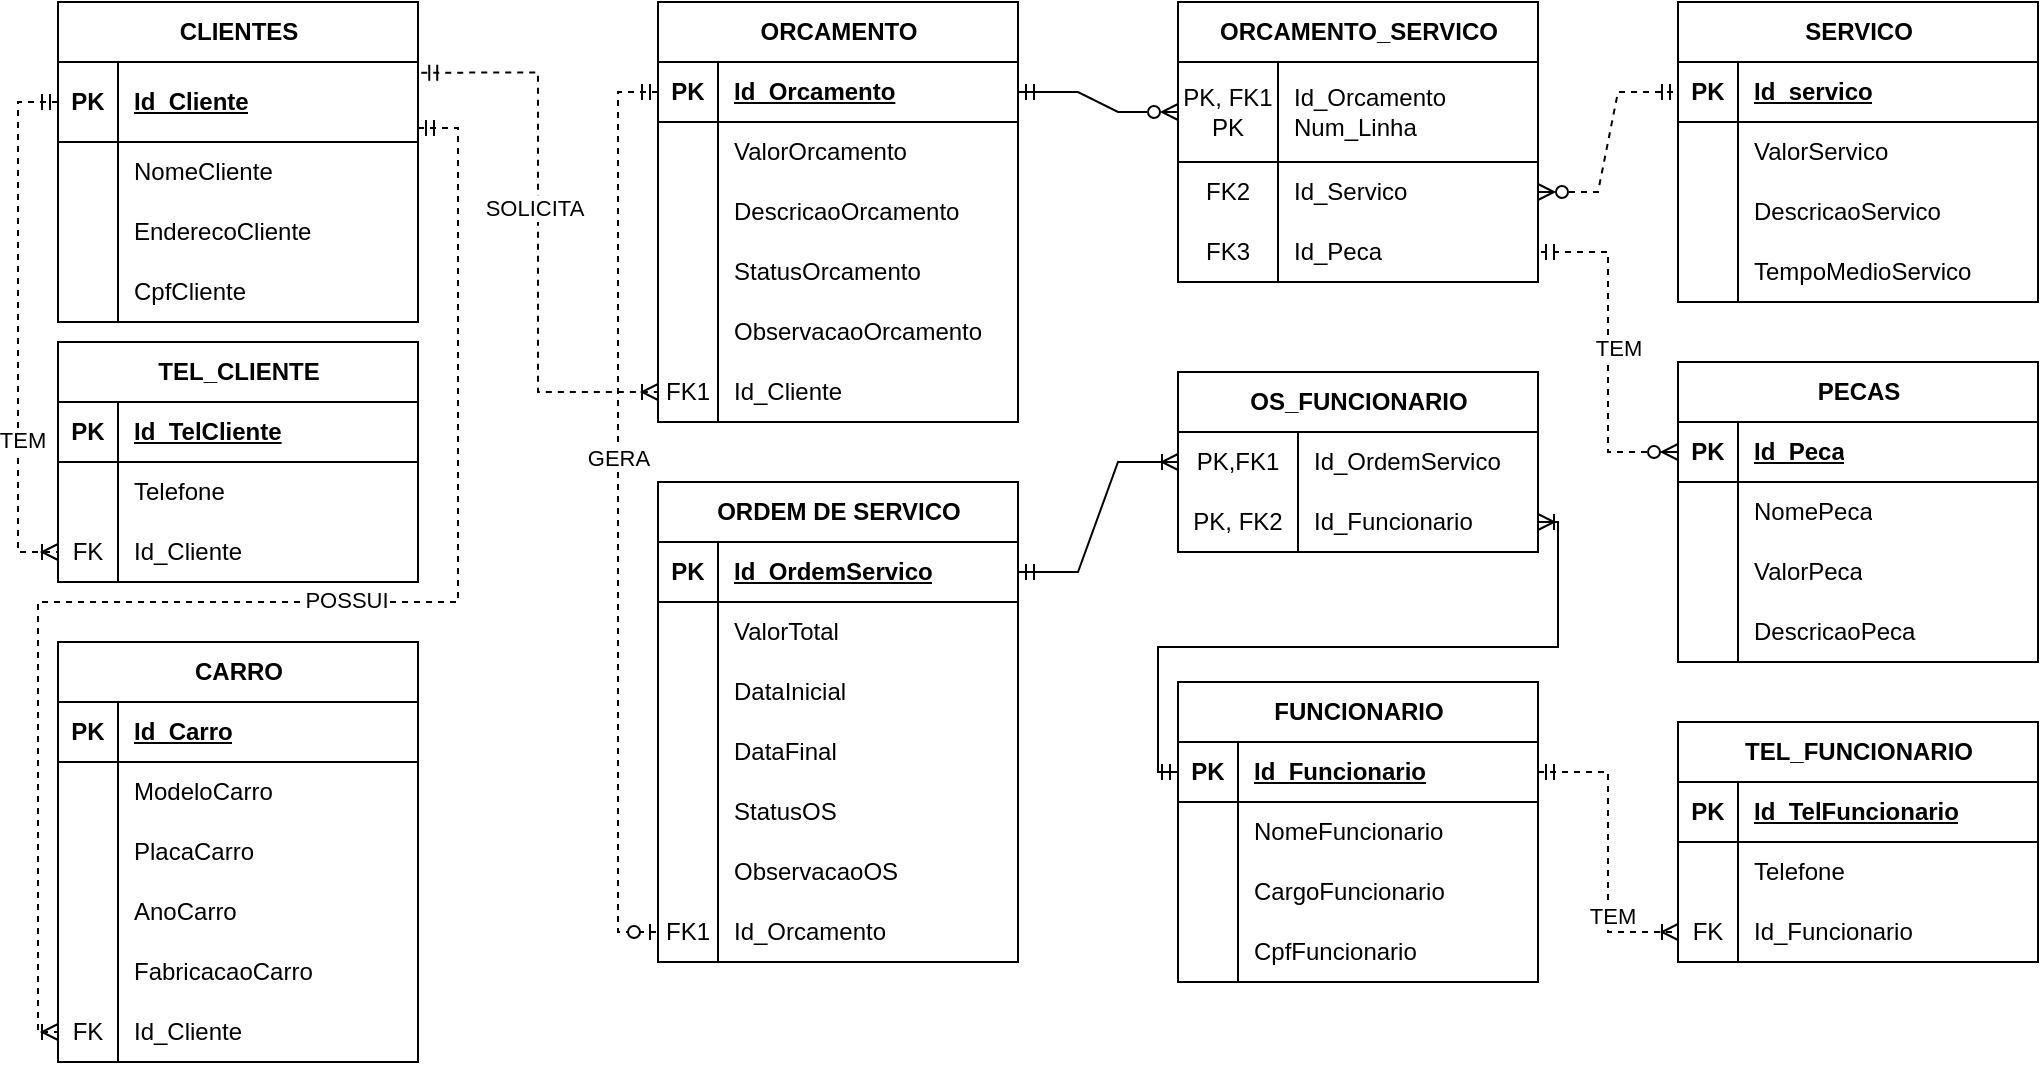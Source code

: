 <mxfile version="24.4.0" type="github">
  <diagram name="Página-1" id="G4NF2rad-xZ5eNMA0wnU">
    <mxGraphModel dx="1050" dy="603" grid="0" gridSize="10" guides="1" tooltips="1" connect="1" arrows="1" fold="1" page="1" pageScale="1" pageWidth="827" pageHeight="1169" math="0" shadow="0">
      <root>
        <mxCell id="0" />
        <mxCell id="1" parent="0" />
        <mxCell id="6_L3JNYKOzeJknYnKN-9-1" value="CLIENTES" style="shape=table;startSize=30;container=1;collapsible=1;childLayout=tableLayout;fixedRows=1;rowLines=0;fontStyle=1;align=center;resizeLast=1;html=1;" parent="1" vertex="1">
          <mxGeometry x="30" y="40" width="180" height="160" as="geometry" />
        </mxCell>
        <mxCell id="6_L3JNYKOzeJknYnKN-9-2" value="" style="shape=tableRow;horizontal=0;startSize=0;swimlaneHead=0;swimlaneBody=0;fillColor=none;collapsible=0;dropTarget=0;points=[[0,0.5],[1,0.5]];portConstraint=eastwest;top=0;left=0;right=0;bottom=1;" parent="6_L3JNYKOzeJknYnKN-9-1" vertex="1">
          <mxGeometry y="30" width="180" height="40" as="geometry" />
        </mxCell>
        <mxCell id="6_L3JNYKOzeJknYnKN-9-3" value="PK" style="shape=partialRectangle;connectable=0;fillColor=none;top=0;left=0;bottom=0;right=0;fontStyle=1;overflow=hidden;whiteSpace=wrap;html=1;" parent="6_L3JNYKOzeJknYnKN-9-2" vertex="1">
          <mxGeometry width="30" height="40" as="geometry">
            <mxRectangle width="30" height="40" as="alternateBounds" />
          </mxGeometry>
        </mxCell>
        <mxCell id="6_L3JNYKOzeJknYnKN-9-4" value="Id_Cliente" style="shape=partialRectangle;connectable=0;fillColor=none;top=0;left=0;bottom=0;right=0;align=left;spacingLeft=6;fontStyle=5;overflow=hidden;whiteSpace=wrap;html=1;" parent="6_L3JNYKOzeJknYnKN-9-2" vertex="1">
          <mxGeometry x="30" width="150" height="40" as="geometry">
            <mxRectangle width="150" height="40" as="alternateBounds" />
          </mxGeometry>
        </mxCell>
        <mxCell id="6_L3JNYKOzeJknYnKN-9-5" value="" style="shape=tableRow;horizontal=0;startSize=0;swimlaneHead=0;swimlaneBody=0;fillColor=none;collapsible=0;dropTarget=0;points=[[0,0.5],[1,0.5]];portConstraint=eastwest;top=0;left=0;right=0;bottom=0;" parent="6_L3JNYKOzeJknYnKN-9-1" vertex="1">
          <mxGeometry y="70" width="180" height="30" as="geometry" />
        </mxCell>
        <mxCell id="6_L3JNYKOzeJknYnKN-9-6" value="" style="shape=partialRectangle;connectable=0;fillColor=none;top=0;left=0;bottom=0;right=0;editable=1;overflow=hidden;whiteSpace=wrap;html=1;" parent="6_L3JNYKOzeJknYnKN-9-5" vertex="1">
          <mxGeometry width="30" height="30" as="geometry">
            <mxRectangle width="30" height="30" as="alternateBounds" />
          </mxGeometry>
        </mxCell>
        <mxCell id="6_L3JNYKOzeJknYnKN-9-7" value="NomeCliente" style="shape=partialRectangle;connectable=0;fillColor=none;top=0;left=0;bottom=0;right=0;align=left;spacingLeft=6;overflow=hidden;whiteSpace=wrap;html=1;" parent="6_L3JNYKOzeJknYnKN-9-5" vertex="1">
          <mxGeometry x="30" width="150" height="30" as="geometry">
            <mxRectangle width="150" height="30" as="alternateBounds" />
          </mxGeometry>
        </mxCell>
        <mxCell id="6_L3JNYKOzeJknYnKN-9-11" value="" style="shape=tableRow;horizontal=0;startSize=0;swimlaneHead=0;swimlaneBody=0;fillColor=none;collapsible=0;dropTarget=0;points=[[0,0.5],[1,0.5]];portConstraint=eastwest;top=0;left=0;right=0;bottom=0;" parent="6_L3JNYKOzeJknYnKN-9-1" vertex="1">
          <mxGeometry y="100" width="180" height="30" as="geometry" />
        </mxCell>
        <mxCell id="6_L3JNYKOzeJknYnKN-9-12" value="" style="shape=partialRectangle;connectable=0;fillColor=none;top=0;left=0;bottom=0;right=0;editable=1;overflow=hidden;whiteSpace=wrap;html=1;" parent="6_L3JNYKOzeJknYnKN-9-11" vertex="1">
          <mxGeometry width="30" height="30" as="geometry">
            <mxRectangle width="30" height="30" as="alternateBounds" />
          </mxGeometry>
        </mxCell>
        <mxCell id="6_L3JNYKOzeJknYnKN-9-13" value="EnderecoCliente" style="shape=partialRectangle;connectable=0;fillColor=none;top=0;left=0;bottom=0;right=0;align=left;spacingLeft=6;overflow=hidden;whiteSpace=wrap;html=1;" parent="6_L3JNYKOzeJknYnKN-9-11" vertex="1">
          <mxGeometry x="30" width="150" height="30" as="geometry">
            <mxRectangle width="150" height="30" as="alternateBounds" />
          </mxGeometry>
        </mxCell>
        <mxCell id="6_L3JNYKOzeJknYnKN-9-29" value="" style="shape=tableRow;horizontal=0;startSize=0;swimlaneHead=0;swimlaneBody=0;fillColor=none;collapsible=0;dropTarget=0;points=[[0,0.5],[1,0.5]];portConstraint=eastwest;top=0;left=0;right=0;bottom=0;" parent="6_L3JNYKOzeJknYnKN-9-1" vertex="1">
          <mxGeometry y="130" width="180" height="30" as="geometry" />
        </mxCell>
        <mxCell id="6_L3JNYKOzeJknYnKN-9-30" value="" style="shape=partialRectangle;connectable=0;fillColor=none;top=0;left=0;bottom=0;right=0;editable=1;overflow=hidden;whiteSpace=wrap;html=1;" parent="6_L3JNYKOzeJknYnKN-9-29" vertex="1">
          <mxGeometry width="30" height="30" as="geometry">
            <mxRectangle width="30" height="30" as="alternateBounds" />
          </mxGeometry>
        </mxCell>
        <mxCell id="6_L3JNYKOzeJknYnKN-9-31" value="CpfCliente" style="shape=partialRectangle;connectable=0;fillColor=none;top=0;left=0;bottom=0;right=0;align=left;spacingLeft=6;overflow=hidden;whiteSpace=wrap;html=1;" parent="6_L3JNYKOzeJknYnKN-9-29" vertex="1">
          <mxGeometry x="30" width="150" height="30" as="geometry">
            <mxRectangle width="150" height="30" as="alternateBounds" />
          </mxGeometry>
        </mxCell>
        <mxCell id="6_L3JNYKOzeJknYnKN-9-32" value="CARRO" style="shape=table;startSize=30;container=1;collapsible=1;childLayout=tableLayout;fixedRows=1;rowLines=0;fontStyle=1;align=center;resizeLast=1;html=1;" parent="1" vertex="1">
          <mxGeometry x="30" y="360" width="180" height="210" as="geometry" />
        </mxCell>
        <mxCell id="6_L3JNYKOzeJknYnKN-9-33" value="" style="shape=tableRow;horizontal=0;startSize=0;swimlaneHead=0;swimlaneBody=0;fillColor=none;collapsible=0;dropTarget=0;points=[[0,0.5],[1,0.5]];portConstraint=eastwest;top=0;left=0;right=0;bottom=1;" parent="6_L3JNYKOzeJknYnKN-9-32" vertex="1">
          <mxGeometry y="30" width="180" height="30" as="geometry" />
        </mxCell>
        <mxCell id="6_L3JNYKOzeJknYnKN-9-34" value="PK" style="shape=partialRectangle;connectable=0;fillColor=none;top=0;left=0;bottom=0;right=0;fontStyle=1;overflow=hidden;whiteSpace=wrap;html=1;" parent="6_L3JNYKOzeJknYnKN-9-33" vertex="1">
          <mxGeometry width="30" height="30" as="geometry">
            <mxRectangle width="30" height="30" as="alternateBounds" />
          </mxGeometry>
        </mxCell>
        <mxCell id="6_L3JNYKOzeJknYnKN-9-35" value="Id_Carro" style="shape=partialRectangle;connectable=0;fillColor=none;top=0;left=0;bottom=0;right=0;align=left;spacingLeft=6;fontStyle=5;overflow=hidden;whiteSpace=wrap;html=1;" parent="6_L3JNYKOzeJknYnKN-9-33" vertex="1">
          <mxGeometry x="30" width="150" height="30" as="geometry">
            <mxRectangle width="150" height="30" as="alternateBounds" />
          </mxGeometry>
        </mxCell>
        <mxCell id="6_L3JNYKOzeJknYnKN-9-39" value="" style="shape=tableRow;horizontal=0;startSize=0;swimlaneHead=0;swimlaneBody=0;fillColor=none;collapsible=0;dropTarget=0;points=[[0,0.5],[1,0.5]];portConstraint=eastwest;top=0;left=0;right=0;bottom=0;" parent="6_L3JNYKOzeJknYnKN-9-32" vertex="1">
          <mxGeometry y="60" width="180" height="30" as="geometry" />
        </mxCell>
        <mxCell id="6_L3JNYKOzeJknYnKN-9-40" value="" style="shape=partialRectangle;connectable=0;fillColor=none;top=0;left=0;bottom=0;right=0;editable=1;overflow=hidden;whiteSpace=wrap;html=1;" parent="6_L3JNYKOzeJknYnKN-9-39" vertex="1">
          <mxGeometry width="30" height="30" as="geometry">
            <mxRectangle width="30" height="30" as="alternateBounds" />
          </mxGeometry>
        </mxCell>
        <mxCell id="6_L3JNYKOzeJknYnKN-9-41" value="ModeloCarro" style="shape=partialRectangle;connectable=0;fillColor=none;top=0;left=0;bottom=0;right=0;align=left;spacingLeft=6;overflow=hidden;whiteSpace=wrap;html=1;" parent="6_L3JNYKOzeJknYnKN-9-39" vertex="1">
          <mxGeometry x="30" width="150" height="30" as="geometry">
            <mxRectangle width="150" height="30" as="alternateBounds" />
          </mxGeometry>
        </mxCell>
        <mxCell id="6_L3JNYKOzeJknYnKN-9-42" value="" style="shape=tableRow;horizontal=0;startSize=0;swimlaneHead=0;swimlaneBody=0;fillColor=none;collapsible=0;dropTarget=0;points=[[0,0.5],[1,0.5]];portConstraint=eastwest;top=0;left=0;right=0;bottom=0;" parent="6_L3JNYKOzeJknYnKN-9-32" vertex="1">
          <mxGeometry y="90" width="180" height="30" as="geometry" />
        </mxCell>
        <mxCell id="6_L3JNYKOzeJknYnKN-9-43" value="" style="shape=partialRectangle;connectable=0;fillColor=none;top=0;left=0;bottom=0;right=0;editable=1;overflow=hidden;whiteSpace=wrap;html=1;" parent="6_L3JNYKOzeJknYnKN-9-42" vertex="1">
          <mxGeometry width="30" height="30" as="geometry">
            <mxRectangle width="30" height="30" as="alternateBounds" />
          </mxGeometry>
        </mxCell>
        <mxCell id="6_L3JNYKOzeJknYnKN-9-44" value="PlacaCarro" style="shape=partialRectangle;connectable=0;fillColor=none;top=0;left=0;bottom=0;right=0;align=left;spacingLeft=6;overflow=hidden;whiteSpace=wrap;html=1;" parent="6_L3JNYKOzeJknYnKN-9-42" vertex="1">
          <mxGeometry x="30" width="150" height="30" as="geometry">
            <mxRectangle width="150" height="30" as="alternateBounds" />
          </mxGeometry>
        </mxCell>
        <mxCell id="6_L3JNYKOzeJknYnKN-9-45" value="" style="shape=tableRow;horizontal=0;startSize=0;swimlaneHead=0;swimlaneBody=0;fillColor=none;collapsible=0;dropTarget=0;points=[[0,0.5],[1,0.5]];portConstraint=eastwest;top=0;left=0;right=0;bottom=0;" parent="6_L3JNYKOzeJknYnKN-9-32" vertex="1">
          <mxGeometry y="120" width="180" height="30" as="geometry" />
        </mxCell>
        <mxCell id="6_L3JNYKOzeJknYnKN-9-46" value="" style="shape=partialRectangle;connectable=0;fillColor=none;top=0;left=0;bottom=0;right=0;editable=1;overflow=hidden;whiteSpace=wrap;html=1;" parent="6_L3JNYKOzeJknYnKN-9-45" vertex="1">
          <mxGeometry width="30" height="30" as="geometry">
            <mxRectangle width="30" height="30" as="alternateBounds" />
          </mxGeometry>
        </mxCell>
        <mxCell id="6_L3JNYKOzeJknYnKN-9-47" value="AnoCarro" style="shape=partialRectangle;connectable=0;fillColor=none;top=0;left=0;bottom=0;right=0;align=left;spacingLeft=6;overflow=hidden;whiteSpace=wrap;html=1;" parent="6_L3JNYKOzeJknYnKN-9-45" vertex="1">
          <mxGeometry x="30" width="150" height="30" as="geometry">
            <mxRectangle width="150" height="30" as="alternateBounds" />
          </mxGeometry>
        </mxCell>
        <mxCell id="6_L3JNYKOzeJknYnKN-9-48" value="" style="shape=tableRow;horizontal=0;startSize=0;swimlaneHead=0;swimlaneBody=0;fillColor=none;collapsible=0;dropTarget=0;points=[[0,0.5],[1,0.5]];portConstraint=eastwest;top=0;left=0;right=0;bottom=0;" parent="6_L3JNYKOzeJknYnKN-9-32" vertex="1">
          <mxGeometry y="150" width="180" height="30" as="geometry" />
        </mxCell>
        <mxCell id="6_L3JNYKOzeJknYnKN-9-49" value="" style="shape=partialRectangle;connectable=0;fillColor=none;top=0;left=0;bottom=0;right=0;editable=1;overflow=hidden;whiteSpace=wrap;html=1;" parent="6_L3JNYKOzeJknYnKN-9-48" vertex="1">
          <mxGeometry width="30" height="30" as="geometry">
            <mxRectangle width="30" height="30" as="alternateBounds" />
          </mxGeometry>
        </mxCell>
        <mxCell id="6_L3JNYKOzeJknYnKN-9-50" value="FabricacaoCarro" style="shape=partialRectangle;connectable=0;fillColor=none;top=0;left=0;bottom=0;right=0;align=left;spacingLeft=6;overflow=hidden;whiteSpace=wrap;html=1;" parent="6_L3JNYKOzeJknYnKN-9-48" vertex="1">
          <mxGeometry x="30" width="150" height="30" as="geometry">
            <mxRectangle width="150" height="30" as="alternateBounds" />
          </mxGeometry>
        </mxCell>
        <mxCell id="6_L3JNYKOzeJknYnKN-9-174" value="" style="shape=tableRow;horizontal=0;startSize=0;swimlaneHead=0;swimlaneBody=0;fillColor=none;collapsible=0;dropTarget=0;points=[[0,0.5],[1,0.5]];portConstraint=eastwest;top=0;left=0;right=0;bottom=0;" parent="6_L3JNYKOzeJknYnKN-9-32" vertex="1">
          <mxGeometry y="180" width="180" height="30" as="geometry" />
        </mxCell>
        <mxCell id="6_L3JNYKOzeJknYnKN-9-175" value="FK" style="shape=partialRectangle;connectable=0;fillColor=none;top=0;left=0;bottom=0;right=0;editable=1;overflow=hidden;whiteSpace=wrap;html=1;" parent="6_L3JNYKOzeJknYnKN-9-174" vertex="1">
          <mxGeometry width="30" height="30" as="geometry">
            <mxRectangle width="30" height="30" as="alternateBounds" />
          </mxGeometry>
        </mxCell>
        <mxCell id="6_L3JNYKOzeJknYnKN-9-176" value="Id_Cliente" style="shape=partialRectangle;connectable=0;fillColor=none;top=0;left=0;bottom=0;right=0;align=left;spacingLeft=6;overflow=hidden;whiteSpace=wrap;html=1;" parent="6_L3JNYKOzeJknYnKN-9-174" vertex="1">
          <mxGeometry x="30" width="150" height="30" as="geometry">
            <mxRectangle width="150" height="30" as="alternateBounds" />
          </mxGeometry>
        </mxCell>
        <mxCell id="6_L3JNYKOzeJknYnKN-9-51" value="ORCAMENTO" style="shape=table;startSize=30;container=1;collapsible=1;childLayout=tableLayout;fixedRows=1;rowLines=0;fontStyle=1;align=center;resizeLast=1;html=1;" parent="1" vertex="1">
          <mxGeometry x="330" y="40" width="180" height="210" as="geometry" />
        </mxCell>
        <mxCell id="6_L3JNYKOzeJknYnKN-9-52" value="" style="shape=tableRow;horizontal=0;startSize=0;swimlaneHead=0;swimlaneBody=0;fillColor=none;collapsible=0;dropTarget=0;points=[[0,0.5],[1,0.5]];portConstraint=eastwest;top=0;left=0;right=0;bottom=1;" parent="6_L3JNYKOzeJknYnKN-9-51" vertex="1">
          <mxGeometry y="30" width="180" height="30" as="geometry" />
        </mxCell>
        <mxCell id="6_L3JNYKOzeJknYnKN-9-53" value="PK" style="shape=partialRectangle;connectable=0;fillColor=none;top=0;left=0;bottom=0;right=0;fontStyle=1;overflow=hidden;whiteSpace=wrap;html=1;" parent="6_L3JNYKOzeJknYnKN-9-52" vertex="1">
          <mxGeometry width="30" height="30" as="geometry">
            <mxRectangle width="30" height="30" as="alternateBounds" />
          </mxGeometry>
        </mxCell>
        <mxCell id="6_L3JNYKOzeJknYnKN-9-54" value="Id_Orcamento" style="shape=partialRectangle;connectable=0;fillColor=none;top=0;left=0;bottom=0;right=0;align=left;spacingLeft=6;fontStyle=5;overflow=hidden;whiteSpace=wrap;html=1;" parent="6_L3JNYKOzeJknYnKN-9-52" vertex="1">
          <mxGeometry x="30" width="150" height="30" as="geometry">
            <mxRectangle width="150" height="30" as="alternateBounds" />
          </mxGeometry>
        </mxCell>
        <mxCell id="6_L3JNYKOzeJknYnKN-9-55" value="" style="shape=tableRow;horizontal=0;startSize=0;swimlaneHead=0;swimlaneBody=0;fillColor=none;collapsible=0;dropTarget=0;points=[[0,0.5],[1,0.5]];portConstraint=eastwest;top=0;left=0;right=0;bottom=0;" parent="6_L3JNYKOzeJknYnKN-9-51" vertex="1">
          <mxGeometry y="60" width="180" height="30" as="geometry" />
        </mxCell>
        <mxCell id="6_L3JNYKOzeJknYnKN-9-56" value="" style="shape=partialRectangle;connectable=0;fillColor=none;top=0;left=0;bottom=0;right=0;editable=1;overflow=hidden;whiteSpace=wrap;html=1;" parent="6_L3JNYKOzeJknYnKN-9-55" vertex="1">
          <mxGeometry width="30" height="30" as="geometry">
            <mxRectangle width="30" height="30" as="alternateBounds" />
          </mxGeometry>
        </mxCell>
        <mxCell id="6_L3JNYKOzeJknYnKN-9-57" value="ValorOrcamento" style="shape=partialRectangle;connectable=0;fillColor=none;top=0;left=0;bottom=0;right=0;align=left;spacingLeft=6;overflow=hidden;whiteSpace=wrap;html=1;" parent="6_L3JNYKOzeJknYnKN-9-55" vertex="1">
          <mxGeometry x="30" width="150" height="30" as="geometry">
            <mxRectangle width="150" height="30" as="alternateBounds" />
          </mxGeometry>
        </mxCell>
        <mxCell id="6_L3JNYKOzeJknYnKN-9-58" value="" style="shape=tableRow;horizontal=0;startSize=0;swimlaneHead=0;swimlaneBody=0;fillColor=none;collapsible=0;dropTarget=0;points=[[0,0.5],[1,0.5]];portConstraint=eastwest;top=0;left=0;right=0;bottom=0;" parent="6_L3JNYKOzeJknYnKN-9-51" vertex="1">
          <mxGeometry y="90" width="180" height="30" as="geometry" />
        </mxCell>
        <mxCell id="6_L3JNYKOzeJknYnKN-9-59" value="" style="shape=partialRectangle;connectable=0;fillColor=none;top=0;left=0;bottom=0;right=0;editable=1;overflow=hidden;whiteSpace=wrap;html=1;" parent="6_L3JNYKOzeJknYnKN-9-58" vertex="1">
          <mxGeometry width="30" height="30" as="geometry">
            <mxRectangle width="30" height="30" as="alternateBounds" />
          </mxGeometry>
        </mxCell>
        <mxCell id="6_L3JNYKOzeJknYnKN-9-60" value="DescricaoOrcamento" style="shape=partialRectangle;connectable=0;fillColor=none;top=0;left=0;bottom=0;right=0;align=left;spacingLeft=6;overflow=hidden;whiteSpace=wrap;html=1;" parent="6_L3JNYKOzeJknYnKN-9-58" vertex="1">
          <mxGeometry x="30" width="150" height="30" as="geometry">
            <mxRectangle width="150" height="30" as="alternateBounds" />
          </mxGeometry>
        </mxCell>
        <mxCell id="6_L3JNYKOzeJknYnKN-9-61" value="" style="shape=tableRow;horizontal=0;startSize=0;swimlaneHead=0;swimlaneBody=0;fillColor=none;collapsible=0;dropTarget=0;points=[[0,0.5],[1,0.5]];portConstraint=eastwest;top=0;left=0;right=0;bottom=0;" parent="6_L3JNYKOzeJknYnKN-9-51" vertex="1">
          <mxGeometry y="120" width="180" height="30" as="geometry" />
        </mxCell>
        <mxCell id="6_L3JNYKOzeJknYnKN-9-62" value="" style="shape=partialRectangle;connectable=0;fillColor=none;top=0;left=0;bottom=0;right=0;editable=1;overflow=hidden;whiteSpace=wrap;html=1;" parent="6_L3JNYKOzeJknYnKN-9-61" vertex="1">
          <mxGeometry width="30" height="30" as="geometry">
            <mxRectangle width="30" height="30" as="alternateBounds" />
          </mxGeometry>
        </mxCell>
        <mxCell id="6_L3JNYKOzeJknYnKN-9-63" value="StatusOrcamento" style="shape=partialRectangle;connectable=0;fillColor=none;top=0;left=0;bottom=0;right=0;align=left;spacingLeft=6;overflow=hidden;whiteSpace=wrap;html=1;" parent="6_L3JNYKOzeJknYnKN-9-61" vertex="1">
          <mxGeometry x="30" width="150" height="30" as="geometry">
            <mxRectangle width="150" height="30" as="alternateBounds" />
          </mxGeometry>
        </mxCell>
        <mxCell id="6_L3JNYKOzeJknYnKN-9-64" value="" style="shape=tableRow;horizontal=0;startSize=0;swimlaneHead=0;swimlaneBody=0;fillColor=none;collapsible=0;dropTarget=0;points=[[0,0.5],[1,0.5]];portConstraint=eastwest;top=0;left=0;right=0;bottom=0;" parent="6_L3JNYKOzeJknYnKN-9-51" vertex="1">
          <mxGeometry y="150" width="180" height="30" as="geometry" />
        </mxCell>
        <mxCell id="6_L3JNYKOzeJknYnKN-9-65" value="" style="shape=partialRectangle;connectable=0;fillColor=none;top=0;left=0;bottom=0;right=0;editable=1;overflow=hidden;whiteSpace=wrap;html=1;" parent="6_L3JNYKOzeJknYnKN-9-64" vertex="1">
          <mxGeometry width="30" height="30" as="geometry">
            <mxRectangle width="30" height="30" as="alternateBounds" />
          </mxGeometry>
        </mxCell>
        <mxCell id="6_L3JNYKOzeJknYnKN-9-66" value="ObservacaoOrcamento" style="shape=partialRectangle;connectable=0;fillColor=none;top=0;left=0;bottom=0;right=0;align=left;spacingLeft=6;overflow=hidden;whiteSpace=wrap;html=1;" parent="6_L3JNYKOzeJknYnKN-9-64" vertex="1">
          <mxGeometry x="30" width="150" height="30" as="geometry">
            <mxRectangle width="150" height="30" as="alternateBounds" />
          </mxGeometry>
        </mxCell>
        <mxCell id="DZ47bWQozZaLwPqzUdSh-18" value="" style="shape=tableRow;horizontal=0;startSize=0;swimlaneHead=0;swimlaneBody=0;fillColor=none;collapsible=0;dropTarget=0;points=[[0,0.5],[1,0.5]];portConstraint=eastwest;top=0;left=0;right=0;bottom=0;" parent="6_L3JNYKOzeJknYnKN-9-51" vertex="1">
          <mxGeometry y="180" width="180" height="30" as="geometry" />
        </mxCell>
        <mxCell id="DZ47bWQozZaLwPqzUdSh-19" value="FK1" style="shape=partialRectangle;connectable=0;fillColor=none;top=0;left=0;bottom=0;right=0;editable=1;overflow=hidden;whiteSpace=wrap;html=1;" parent="DZ47bWQozZaLwPqzUdSh-18" vertex="1">
          <mxGeometry width="30" height="30" as="geometry">
            <mxRectangle width="30" height="30" as="alternateBounds" />
          </mxGeometry>
        </mxCell>
        <mxCell id="DZ47bWQozZaLwPqzUdSh-20" value="Id_Cliente" style="shape=partialRectangle;connectable=0;fillColor=none;top=0;left=0;bottom=0;right=0;align=left;spacingLeft=6;overflow=hidden;whiteSpace=wrap;html=1;" parent="DZ47bWQozZaLwPqzUdSh-18" vertex="1">
          <mxGeometry x="30" width="150" height="30" as="geometry">
            <mxRectangle width="150" height="30" as="alternateBounds" />
          </mxGeometry>
        </mxCell>
        <mxCell id="6_L3JNYKOzeJknYnKN-9-70" value="SERVICO" style="shape=table;startSize=30;container=1;collapsible=1;childLayout=tableLayout;fixedRows=1;rowLines=0;fontStyle=1;align=center;resizeLast=1;html=1;" parent="1" vertex="1">
          <mxGeometry x="840" y="40" width="180" height="150" as="geometry" />
        </mxCell>
        <mxCell id="6_L3JNYKOzeJknYnKN-9-71" value="" style="shape=tableRow;horizontal=0;startSize=0;swimlaneHead=0;swimlaneBody=0;fillColor=none;collapsible=0;dropTarget=0;points=[[0,0.5],[1,0.5]];portConstraint=eastwest;top=0;left=0;right=0;bottom=1;" parent="6_L3JNYKOzeJknYnKN-9-70" vertex="1">
          <mxGeometry y="30" width="180" height="30" as="geometry" />
        </mxCell>
        <mxCell id="6_L3JNYKOzeJknYnKN-9-72" value="PK" style="shape=partialRectangle;connectable=0;fillColor=none;top=0;left=0;bottom=0;right=0;fontStyle=1;overflow=hidden;whiteSpace=wrap;html=1;" parent="6_L3JNYKOzeJknYnKN-9-71" vertex="1">
          <mxGeometry width="30" height="30" as="geometry">
            <mxRectangle width="30" height="30" as="alternateBounds" />
          </mxGeometry>
        </mxCell>
        <mxCell id="6_L3JNYKOzeJknYnKN-9-73" value="Id_servico" style="shape=partialRectangle;connectable=0;fillColor=none;top=0;left=0;bottom=0;right=0;align=left;spacingLeft=6;fontStyle=5;overflow=hidden;whiteSpace=wrap;html=1;" parent="6_L3JNYKOzeJknYnKN-9-71" vertex="1">
          <mxGeometry x="30" width="150" height="30" as="geometry">
            <mxRectangle width="150" height="30" as="alternateBounds" />
          </mxGeometry>
        </mxCell>
        <mxCell id="6_L3JNYKOzeJknYnKN-9-74" value="" style="shape=tableRow;horizontal=0;startSize=0;swimlaneHead=0;swimlaneBody=0;fillColor=none;collapsible=0;dropTarget=0;points=[[0,0.5],[1,0.5]];portConstraint=eastwest;top=0;left=0;right=0;bottom=0;" parent="6_L3JNYKOzeJknYnKN-9-70" vertex="1">
          <mxGeometry y="60" width="180" height="30" as="geometry" />
        </mxCell>
        <mxCell id="6_L3JNYKOzeJknYnKN-9-75" value="" style="shape=partialRectangle;connectable=0;fillColor=none;top=0;left=0;bottom=0;right=0;editable=1;overflow=hidden;whiteSpace=wrap;html=1;" parent="6_L3JNYKOzeJknYnKN-9-74" vertex="1">
          <mxGeometry width="30" height="30" as="geometry">
            <mxRectangle width="30" height="30" as="alternateBounds" />
          </mxGeometry>
        </mxCell>
        <mxCell id="6_L3JNYKOzeJknYnKN-9-76" value="ValorServico" style="shape=partialRectangle;connectable=0;fillColor=none;top=0;left=0;bottom=0;right=0;align=left;spacingLeft=6;overflow=hidden;whiteSpace=wrap;html=1;" parent="6_L3JNYKOzeJknYnKN-9-74" vertex="1">
          <mxGeometry x="30" width="150" height="30" as="geometry">
            <mxRectangle width="150" height="30" as="alternateBounds" />
          </mxGeometry>
        </mxCell>
        <mxCell id="6_L3JNYKOzeJknYnKN-9-77" value="" style="shape=tableRow;horizontal=0;startSize=0;swimlaneHead=0;swimlaneBody=0;fillColor=none;collapsible=0;dropTarget=0;points=[[0,0.5],[1,0.5]];portConstraint=eastwest;top=0;left=0;right=0;bottom=0;" parent="6_L3JNYKOzeJknYnKN-9-70" vertex="1">
          <mxGeometry y="90" width="180" height="30" as="geometry" />
        </mxCell>
        <mxCell id="6_L3JNYKOzeJknYnKN-9-78" value="" style="shape=partialRectangle;connectable=0;fillColor=none;top=0;left=0;bottom=0;right=0;editable=1;overflow=hidden;whiteSpace=wrap;html=1;" parent="6_L3JNYKOzeJknYnKN-9-77" vertex="1">
          <mxGeometry width="30" height="30" as="geometry">
            <mxRectangle width="30" height="30" as="alternateBounds" />
          </mxGeometry>
        </mxCell>
        <mxCell id="6_L3JNYKOzeJknYnKN-9-79" value="DescricaoServico" style="shape=partialRectangle;connectable=0;fillColor=none;top=0;left=0;bottom=0;right=0;align=left;spacingLeft=6;overflow=hidden;whiteSpace=wrap;html=1;" parent="6_L3JNYKOzeJknYnKN-9-77" vertex="1">
          <mxGeometry x="30" width="150" height="30" as="geometry">
            <mxRectangle width="150" height="30" as="alternateBounds" />
          </mxGeometry>
        </mxCell>
        <mxCell id="6_L3JNYKOzeJknYnKN-9-80" value="" style="shape=tableRow;horizontal=0;startSize=0;swimlaneHead=0;swimlaneBody=0;fillColor=none;collapsible=0;dropTarget=0;points=[[0,0.5],[1,0.5]];portConstraint=eastwest;top=0;left=0;right=0;bottom=0;" parent="6_L3JNYKOzeJknYnKN-9-70" vertex="1">
          <mxGeometry y="120" width="180" height="30" as="geometry" />
        </mxCell>
        <mxCell id="6_L3JNYKOzeJknYnKN-9-81" value="" style="shape=partialRectangle;connectable=0;fillColor=none;top=0;left=0;bottom=0;right=0;editable=1;overflow=hidden;whiteSpace=wrap;html=1;" parent="6_L3JNYKOzeJknYnKN-9-80" vertex="1">
          <mxGeometry width="30" height="30" as="geometry">
            <mxRectangle width="30" height="30" as="alternateBounds" />
          </mxGeometry>
        </mxCell>
        <mxCell id="6_L3JNYKOzeJknYnKN-9-82" value="TempoMedioServico" style="shape=partialRectangle;connectable=0;fillColor=none;top=0;left=0;bottom=0;right=0;align=left;spacingLeft=6;overflow=hidden;whiteSpace=wrap;html=1;" parent="6_L3JNYKOzeJknYnKN-9-80" vertex="1">
          <mxGeometry x="30" width="150" height="30" as="geometry">
            <mxRectangle width="150" height="30" as="alternateBounds" />
          </mxGeometry>
        </mxCell>
        <mxCell id="6_L3JNYKOzeJknYnKN-9-83" value="ORDEM DE SERVICO" style="shape=table;startSize=30;container=1;collapsible=1;childLayout=tableLayout;fixedRows=1;rowLines=0;fontStyle=1;align=center;resizeLast=1;html=1;" parent="1" vertex="1">
          <mxGeometry x="330" y="280" width="180" height="240" as="geometry" />
        </mxCell>
        <mxCell id="6_L3JNYKOzeJknYnKN-9-84" value="" style="shape=tableRow;horizontal=0;startSize=0;swimlaneHead=0;swimlaneBody=0;fillColor=none;collapsible=0;dropTarget=0;points=[[0,0.5],[1,0.5]];portConstraint=eastwest;top=0;left=0;right=0;bottom=1;" parent="6_L3JNYKOzeJknYnKN-9-83" vertex="1">
          <mxGeometry y="30" width="180" height="30" as="geometry" />
        </mxCell>
        <mxCell id="6_L3JNYKOzeJknYnKN-9-85" value="PK" style="shape=partialRectangle;connectable=0;fillColor=none;top=0;left=0;bottom=0;right=0;fontStyle=1;overflow=hidden;whiteSpace=wrap;html=1;" parent="6_L3JNYKOzeJknYnKN-9-84" vertex="1">
          <mxGeometry width="30" height="30" as="geometry">
            <mxRectangle width="30" height="30" as="alternateBounds" />
          </mxGeometry>
        </mxCell>
        <mxCell id="6_L3JNYKOzeJknYnKN-9-86" value="Id_OrdemServico" style="shape=partialRectangle;connectable=0;fillColor=none;top=0;left=0;bottom=0;right=0;align=left;spacingLeft=6;fontStyle=5;overflow=hidden;whiteSpace=wrap;html=1;" parent="6_L3JNYKOzeJknYnKN-9-84" vertex="1">
          <mxGeometry x="30" width="150" height="30" as="geometry">
            <mxRectangle width="150" height="30" as="alternateBounds" />
          </mxGeometry>
        </mxCell>
        <mxCell id="6_L3JNYKOzeJknYnKN-9-87" value="" style="shape=tableRow;horizontal=0;startSize=0;swimlaneHead=0;swimlaneBody=0;fillColor=none;collapsible=0;dropTarget=0;points=[[0,0.5],[1,0.5]];portConstraint=eastwest;top=0;left=0;right=0;bottom=0;" parent="6_L3JNYKOzeJknYnKN-9-83" vertex="1">
          <mxGeometry y="60" width="180" height="30" as="geometry" />
        </mxCell>
        <mxCell id="6_L3JNYKOzeJknYnKN-9-88" value="" style="shape=partialRectangle;connectable=0;fillColor=none;top=0;left=0;bottom=0;right=0;editable=1;overflow=hidden;whiteSpace=wrap;html=1;" parent="6_L3JNYKOzeJknYnKN-9-87" vertex="1">
          <mxGeometry width="30" height="30" as="geometry">
            <mxRectangle width="30" height="30" as="alternateBounds" />
          </mxGeometry>
        </mxCell>
        <mxCell id="6_L3JNYKOzeJknYnKN-9-89" value="ValorTotal" style="shape=partialRectangle;connectable=0;fillColor=none;top=0;left=0;bottom=0;right=0;align=left;spacingLeft=6;overflow=hidden;whiteSpace=wrap;html=1;" parent="6_L3JNYKOzeJknYnKN-9-87" vertex="1">
          <mxGeometry x="30" width="150" height="30" as="geometry">
            <mxRectangle width="150" height="30" as="alternateBounds" />
          </mxGeometry>
        </mxCell>
        <mxCell id="6_L3JNYKOzeJknYnKN-9-90" value="" style="shape=tableRow;horizontal=0;startSize=0;swimlaneHead=0;swimlaneBody=0;fillColor=none;collapsible=0;dropTarget=0;points=[[0,0.5],[1,0.5]];portConstraint=eastwest;top=0;left=0;right=0;bottom=0;" parent="6_L3JNYKOzeJknYnKN-9-83" vertex="1">
          <mxGeometry y="90" width="180" height="30" as="geometry" />
        </mxCell>
        <mxCell id="6_L3JNYKOzeJknYnKN-9-91" value="" style="shape=partialRectangle;connectable=0;fillColor=none;top=0;left=0;bottom=0;right=0;editable=1;overflow=hidden;whiteSpace=wrap;html=1;" parent="6_L3JNYKOzeJknYnKN-9-90" vertex="1">
          <mxGeometry width="30" height="30" as="geometry">
            <mxRectangle width="30" height="30" as="alternateBounds" />
          </mxGeometry>
        </mxCell>
        <mxCell id="6_L3JNYKOzeJknYnKN-9-92" value="DataInicial" style="shape=partialRectangle;connectable=0;fillColor=none;top=0;left=0;bottom=0;right=0;align=left;spacingLeft=6;overflow=hidden;whiteSpace=wrap;html=1;" parent="6_L3JNYKOzeJknYnKN-9-90" vertex="1">
          <mxGeometry x="30" width="150" height="30" as="geometry">
            <mxRectangle width="150" height="30" as="alternateBounds" />
          </mxGeometry>
        </mxCell>
        <mxCell id="6_L3JNYKOzeJknYnKN-9-93" value="" style="shape=tableRow;horizontal=0;startSize=0;swimlaneHead=0;swimlaneBody=0;fillColor=none;collapsible=0;dropTarget=0;points=[[0,0.5],[1,0.5]];portConstraint=eastwest;top=0;left=0;right=0;bottom=0;" parent="6_L3JNYKOzeJknYnKN-9-83" vertex="1">
          <mxGeometry y="120" width="180" height="30" as="geometry" />
        </mxCell>
        <mxCell id="6_L3JNYKOzeJknYnKN-9-94" value="" style="shape=partialRectangle;connectable=0;fillColor=none;top=0;left=0;bottom=0;right=0;editable=1;overflow=hidden;whiteSpace=wrap;html=1;" parent="6_L3JNYKOzeJknYnKN-9-93" vertex="1">
          <mxGeometry width="30" height="30" as="geometry">
            <mxRectangle width="30" height="30" as="alternateBounds" />
          </mxGeometry>
        </mxCell>
        <mxCell id="6_L3JNYKOzeJknYnKN-9-95" value="DataFinal" style="shape=partialRectangle;connectable=0;fillColor=none;top=0;left=0;bottom=0;right=0;align=left;spacingLeft=6;overflow=hidden;whiteSpace=wrap;html=1;" parent="6_L3JNYKOzeJknYnKN-9-93" vertex="1">
          <mxGeometry x="30" width="150" height="30" as="geometry">
            <mxRectangle width="150" height="30" as="alternateBounds" />
          </mxGeometry>
        </mxCell>
        <mxCell id="6_L3JNYKOzeJknYnKN-9-96" value="" style="shape=tableRow;horizontal=0;startSize=0;swimlaneHead=0;swimlaneBody=0;fillColor=none;collapsible=0;dropTarget=0;points=[[0,0.5],[1,0.5]];portConstraint=eastwest;top=0;left=0;right=0;bottom=0;" parent="6_L3JNYKOzeJknYnKN-9-83" vertex="1">
          <mxGeometry y="150" width="180" height="30" as="geometry" />
        </mxCell>
        <mxCell id="6_L3JNYKOzeJknYnKN-9-97" value="" style="shape=partialRectangle;connectable=0;fillColor=none;top=0;left=0;bottom=0;right=0;editable=1;overflow=hidden;whiteSpace=wrap;html=1;" parent="6_L3JNYKOzeJknYnKN-9-96" vertex="1">
          <mxGeometry width="30" height="30" as="geometry">
            <mxRectangle width="30" height="30" as="alternateBounds" />
          </mxGeometry>
        </mxCell>
        <mxCell id="6_L3JNYKOzeJknYnKN-9-98" value="StatusOS" style="shape=partialRectangle;connectable=0;fillColor=none;top=0;left=0;bottom=0;right=0;align=left;spacingLeft=6;overflow=hidden;whiteSpace=wrap;html=1;" parent="6_L3JNYKOzeJknYnKN-9-96" vertex="1">
          <mxGeometry x="30" width="150" height="30" as="geometry">
            <mxRectangle width="150" height="30" as="alternateBounds" />
          </mxGeometry>
        </mxCell>
        <mxCell id="6_L3JNYKOzeJknYnKN-9-99" value="" style="shape=tableRow;horizontal=0;startSize=0;swimlaneHead=0;swimlaneBody=0;fillColor=none;collapsible=0;dropTarget=0;points=[[0,0.5],[1,0.5]];portConstraint=eastwest;top=0;left=0;right=0;bottom=0;" parent="6_L3JNYKOzeJknYnKN-9-83" vertex="1">
          <mxGeometry y="180" width="180" height="30" as="geometry" />
        </mxCell>
        <mxCell id="6_L3JNYKOzeJknYnKN-9-100" value="" style="shape=partialRectangle;connectable=0;fillColor=none;top=0;left=0;bottom=0;right=0;editable=1;overflow=hidden;whiteSpace=wrap;html=1;" parent="6_L3JNYKOzeJknYnKN-9-99" vertex="1">
          <mxGeometry width="30" height="30" as="geometry">
            <mxRectangle width="30" height="30" as="alternateBounds" />
          </mxGeometry>
        </mxCell>
        <mxCell id="6_L3JNYKOzeJknYnKN-9-101" value="ObservacaoOS" style="shape=partialRectangle;connectable=0;fillColor=none;top=0;left=0;bottom=0;right=0;align=left;spacingLeft=6;overflow=hidden;whiteSpace=wrap;html=1;" parent="6_L3JNYKOzeJknYnKN-9-99" vertex="1">
          <mxGeometry x="30" width="150" height="30" as="geometry">
            <mxRectangle width="150" height="30" as="alternateBounds" />
          </mxGeometry>
        </mxCell>
        <mxCell id="6_L3JNYKOzeJknYnKN-9-102" value="" style="shape=tableRow;horizontal=0;startSize=0;swimlaneHead=0;swimlaneBody=0;fillColor=none;collapsible=0;dropTarget=0;points=[[0,0.5],[1,0.5]];portConstraint=eastwest;top=0;left=0;right=0;bottom=0;" parent="6_L3JNYKOzeJknYnKN-9-83" vertex="1">
          <mxGeometry y="210" width="180" height="30" as="geometry" />
        </mxCell>
        <mxCell id="6_L3JNYKOzeJknYnKN-9-103" value="FK1" style="shape=partialRectangle;connectable=0;fillColor=none;top=0;left=0;bottom=0;right=0;editable=1;overflow=hidden;whiteSpace=wrap;html=1;" parent="6_L3JNYKOzeJknYnKN-9-102" vertex="1">
          <mxGeometry width="30" height="30" as="geometry">
            <mxRectangle width="30" height="30" as="alternateBounds" />
          </mxGeometry>
        </mxCell>
        <mxCell id="6_L3JNYKOzeJknYnKN-9-104" value="Id_Orcamento" style="shape=partialRectangle;connectable=0;fillColor=none;top=0;left=0;bottom=0;right=0;align=left;spacingLeft=6;overflow=hidden;whiteSpace=wrap;html=1;" parent="6_L3JNYKOzeJknYnKN-9-102" vertex="1">
          <mxGeometry x="30" width="150" height="30" as="geometry">
            <mxRectangle width="150" height="30" as="alternateBounds" />
          </mxGeometry>
        </mxCell>
        <mxCell id="6_L3JNYKOzeJknYnKN-9-108" value="FUNCIONARIO" style="shape=table;startSize=30;container=1;collapsible=1;childLayout=tableLayout;fixedRows=1;rowLines=0;fontStyle=1;align=center;resizeLast=1;html=1;" parent="1" vertex="1">
          <mxGeometry x="590" y="380" width="180" height="150.0" as="geometry" />
        </mxCell>
        <mxCell id="6_L3JNYKOzeJknYnKN-9-109" value="" style="shape=tableRow;horizontal=0;startSize=0;swimlaneHead=0;swimlaneBody=0;fillColor=none;collapsible=0;dropTarget=0;points=[[0,0.5],[1,0.5]];portConstraint=eastwest;top=0;left=0;right=0;bottom=1;" parent="6_L3JNYKOzeJknYnKN-9-108" vertex="1">
          <mxGeometry y="30" width="180" height="30" as="geometry" />
        </mxCell>
        <mxCell id="6_L3JNYKOzeJknYnKN-9-110" value="PK" style="shape=partialRectangle;connectable=0;fillColor=none;top=0;left=0;bottom=0;right=0;fontStyle=1;overflow=hidden;whiteSpace=wrap;html=1;" parent="6_L3JNYKOzeJknYnKN-9-109" vertex="1">
          <mxGeometry width="30" height="30" as="geometry">
            <mxRectangle width="30" height="30" as="alternateBounds" />
          </mxGeometry>
        </mxCell>
        <mxCell id="6_L3JNYKOzeJknYnKN-9-111" value="Id_Funcionario" style="shape=partialRectangle;connectable=0;fillColor=none;top=0;left=0;bottom=0;right=0;align=left;spacingLeft=6;fontStyle=5;overflow=hidden;whiteSpace=wrap;html=1;" parent="6_L3JNYKOzeJknYnKN-9-109" vertex="1">
          <mxGeometry x="30" width="150" height="30" as="geometry">
            <mxRectangle width="150" height="30" as="alternateBounds" />
          </mxGeometry>
        </mxCell>
        <mxCell id="6_L3JNYKOzeJknYnKN-9-112" value="" style="shape=tableRow;horizontal=0;startSize=0;swimlaneHead=0;swimlaneBody=0;fillColor=none;collapsible=0;dropTarget=0;points=[[0,0.5],[1,0.5]];portConstraint=eastwest;top=0;left=0;right=0;bottom=0;" parent="6_L3JNYKOzeJknYnKN-9-108" vertex="1">
          <mxGeometry y="60" width="180" height="30" as="geometry" />
        </mxCell>
        <mxCell id="6_L3JNYKOzeJknYnKN-9-113" value="" style="shape=partialRectangle;connectable=0;fillColor=none;top=0;left=0;bottom=0;right=0;editable=1;overflow=hidden;whiteSpace=wrap;html=1;" parent="6_L3JNYKOzeJknYnKN-9-112" vertex="1">
          <mxGeometry width="30" height="30" as="geometry">
            <mxRectangle width="30" height="30" as="alternateBounds" />
          </mxGeometry>
        </mxCell>
        <mxCell id="6_L3JNYKOzeJknYnKN-9-114" value="NomeFuncionario" style="shape=partialRectangle;connectable=0;fillColor=none;top=0;left=0;bottom=0;right=0;align=left;spacingLeft=6;overflow=hidden;whiteSpace=wrap;html=1;" parent="6_L3JNYKOzeJknYnKN-9-112" vertex="1">
          <mxGeometry x="30" width="150" height="30" as="geometry">
            <mxRectangle width="150" height="30" as="alternateBounds" />
          </mxGeometry>
        </mxCell>
        <mxCell id="6_L3JNYKOzeJknYnKN-9-115" value="" style="shape=tableRow;horizontal=0;startSize=0;swimlaneHead=0;swimlaneBody=0;fillColor=none;collapsible=0;dropTarget=0;points=[[0,0.5],[1,0.5]];portConstraint=eastwest;top=0;left=0;right=0;bottom=0;" parent="6_L3JNYKOzeJknYnKN-9-108" vertex="1">
          <mxGeometry y="90" width="180" height="30" as="geometry" />
        </mxCell>
        <mxCell id="6_L3JNYKOzeJknYnKN-9-116" value="" style="shape=partialRectangle;connectable=0;fillColor=none;top=0;left=0;bottom=0;right=0;editable=1;overflow=hidden;whiteSpace=wrap;html=1;" parent="6_L3JNYKOzeJknYnKN-9-115" vertex="1">
          <mxGeometry width="30" height="30" as="geometry">
            <mxRectangle width="30" height="30" as="alternateBounds" />
          </mxGeometry>
        </mxCell>
        <mxCell id="6_L3JNYKOzeJknYnKN-9-117" value="CargoFuncionario" style="shape=partialRectangle;connectable=0;fillColor=none;top=0;left=0;bottom=0;right=0;align=left;spacingLeft=6;overflow=hidden;whiteSpace=wrap;html=1;" parent="6_L3JNYKOzeJknYnKN-9-115" vertex="1">
          <mxGeometry x="30" width="150" height="30" as="geometry">
            <mxRectangle width="150" height="30" as="alternateBounds" />
          </mxGeometry>
        </mxCell>
        <mxCell id="6_L3JNYKOzeJknYnKN-9-118" value="" style="shape=tableRow;horizontal=0;startSize=0;swimlaneHead=0;swimlaneBody=0;fillColor=none;collapsible=0;dropTarget=0;points=[[0,0.5],[1,0.5]];portConstraint=eastwest;top=0;left=0;right=0;bottom=0;" parent="6_L3JNYKOzeJknYnKN-9-108" vertex="1">
          <mxGeometry y="120" width="180" height="30" as="geometry" />
        </mxCell>
        <mxCell id="6_L3JNYKOzeJknYnKN-9-119" value="" style="shape=partialRectangle;connectable=0;fillColor=none;top=0;left=0;bottom=0;right=0;editable=1;overflow=hidden;whiteSpace=wrap;html=1;" parent="6_L3JNYKOzeJknYnKN-9-118" vertex="1">
          <mxGeometry width="30" height="30" as="geometry">
            <mxRectangle width="30" height="30" as="alternateBounds" />
          </mxGeometry>
        </mxCell>
        <mxCell id="6_L3JNYKOzeJknYnKN-9-120" value="CpfFuncionario" style="shape=partialRectangle;connectable=0;fillColor=none;top=0;left=0;bottom=0;right=0;align=left;spacingLeft=6;overflow=hidden;whiteSpace=wrap;html=1;" parent="6_L3JNYKOzeJknYnKN-9-118" vertex="1">
          <mxGeometry x="30" width="150" height="30" as="geometry">
            <mxRectangle width="150" height="30" as="alternateBounds" />
          </mxGeometry>
        </mxCell>
        <mxCell id="6_L3JNYKOzeJknYnKN-9-124" value="PECAS" style="shape=table;startSize=30;container=1;collapsible=1;childLayout=tableLayout;fixedRows=1;rowLines=0;fontStyle=1;align=center;resizeLast=1;html=1;" parent="1" vertex="1">
          <mxGeometry x="840" y="220" width="180" height="150" as="geometry" />
        </mxCell>
        <mxCell id="6_L3JNYKOzeJknYnKN-9-125" value="" style="shape=tableRow;horizontal=0;startSize=0;swimlaneHead=0;swimlaneBody=0;fillColor=none;collapsible=0;dropTarget=0;points=[[0,0.5],[1,0.5]];portConstraint=eastwest;top=0;left=0;right=0;bottom=1;" parent="6_L3JNYKOzeJknYnKN-9-124" vertex="1">
          <mxGeometry y="30" width="180" height="30" as="geometry" />
        </mxCell>
        <mxCell id="6_L3JNYKOzeJknYnKN-9-126" value="PK" style="shape=partialRectangle;connectable=0;fillColor=none;top=0;left=0;bottom=0;right=0;fontStyle=1;overflow=hidden;whiteSpace=wrap;html=1;" parent="6_L3JNYKOzeJknYnKN-9-125" vertex="1">
          <mxGeometry width="30" height="30" as="geometry">
            <mxRectangle width="30" height="30" as="alternateBounds" />
          </mxGeometry>
        </mxCell>
        <mxCell id="6_L3JNYKOzeJknYnKN-9-127" value="Id_Peca" style="shape=partialRectangle;connectable=0;fillColor=none;top=0;left=0;bottom=0;right=0;align=left;spacingLeft=6;fontStyle=5;overflow=hidden;whiteSpace=wrap;html=1;" parent="6_L3JNYKOzeJknYnKN-9-125" vertex="1">
          <mxGeometry x="30" width="150" height="30" as="geometry">
            <mxRectangle width="150" height="30" as="alternateBounds" />
          </mxGeometry>
        </mxCell>
        <mxCell id="6_L3JNYKOzeJknYnKN-9-128" value="" style="shape=tableRow;horizontal=0;startSize=0;swimlaneHead=0;swimlaneBody=0;fillColor=none;collapsible=0;dropTarget=0;points=[[0,0.5],[1,0.5]];portConstraint=eastwest;top=0;left=0;right=0;bottom=0;" parent="6_L3JNYKOzeJknYnKN-9-124" vertex="1">
          <mxGeometry y="60" width="180" height="30" as="geometry" />
        </mxCell>
        <mxCell id="6_L3JNYKOzeJknYnKN-9-129" value="" style="shape=partialRectangle;connectable=0;fillColor=none;top=0;left=0;bottom=0;right=0;editable=1;overflow=hidden;whiteSpace=wrap;html=1;" parent="6_L3JNYKOzeJknYnKN-9-128" vertex="1">
          <mxGeometry width="30" height="30" as="geometry">
            <mxRectangle width="30" height="30" as="alternateBounds" />
          </mxGeometry>
        </mxCell>
        <mxCell id="6_L3JNYKOzeJknYnKN-9-130" value="NomePeca" style="shape=partialRectangle;connectable=0;fillColor=none;top=0;left=0;bottom=0;right=0;align=left;spacingLeft=6;overflow=hidden;whiteSpace=wrap;html=1;" parent="6_L3JNYKOzeJknYnKN-9-128" vertex="1">
          <mxGeometry x="30" width="150" height="30" as="geometry">
            <mxRectangle width="150" height="30" as="alternateBounds" />
          </mxGeometry>
        </mxCell>
        <mxCell id="6_L3JNYKOzeJknYnKN-9-131" value="" style="shape=tableRow;horizontal=0;startSize=0;swimlaneHead=0;swimlaneBody=0;fillColor=none;collapsible=0;dropTarget=0;points=[[0,0.5],[1,0.5]];portConstraint=eastwest;top=0;left=0;right=0;bottom=0;" parent="6_L3JNYKOzeJknYnKN-9-124" vertex="1">
          <mxGeometry y="90" width="180" height="30" as="geometry" />
        </mxCell>
        <mxCell id="6_L3JNYKOzeJknYnKN-9-132" value="" style="shape=partialRectangle;connectable=0;fillColor=none;top=0;left=0;bottom=0;right=0;editable=1;overflow=hidden;whiteSpace=wrap;html=1;" parent="6_L3JNYKOzeJknYnKN-9-131" vertex="1">
          <mxGeometry width="30" height="30" as="geometry">
            <mxRectangle width="30" height="30" as="alternateBounds" />
          </mxGeometry>
        </mxCell>
        <mxCell id="6_L3JNYKOzeJknYnKN-9-133" value="ValorPeca" style="shape=partialRectangle;connectable=0;fillColor=none;top=0;left=0;bottom=0;right=0;align=left;spacingLeft=6;overflow=hidden;whiteSpace=wrap;html=1;" parent="6_L3JNYKOzeJknYnKN-9-131" vertex="1">
          <mxGeometry x="30" width="150" height="30" as="geometry">
            <mxRectangle width="150" height="30" as="alternateBounds" />
          </mxGeometry>
        </mxCell>
        <mxCell id="6_L3JNYKOzeJknYnKN-9-134" value="" style="shape=tableRow;horizontal=0;startSize=0;swimlaneHead=0;swimlaneBody=0;fillColor=none;collapsible=0;dropTarget=0;points=[[0,0.5],[1,0.5]];portConstraint=eastwest;top=0;left=0;right=0;bottom=0;" parent="6_L3JNYKOzeJknYnKN-9-124" vertex="1">
          <mxGeometry y="120" width="180" height="30" as="geometry" />
        </mxCell>
        <mxCell id="6_L3JNYKOzeJknYnKN-9-135" value="" style="shape=partialRectangle;connectable=0;fillColor=none;top=0;left=0;bottom=0;right=0;editable=1;overflow=hidden;whiteSpace=wrap;html=1;" parent="6_L3JNYKOzeJknYnKN-9-134" vertex="1">
          <mxGeometry width="30" height="30" as="geometry">
            <mxRectangle width="30" height="30" as="alternateBounds" />
          </mxGeometry>
        </mxCell>
        <mxCell id="6_L3JNYKOzeJknYnKN-9-136" value="DescricaoPeca" style="shape=partialRectangle;connectable=0;fillColor=none;top=0;left=0;bottom=0;right=0;align=left;spacingLeft=6;overflow=hidden;whiteSpace=wrap;html=1;" parent="6_L3JNYKOzeJknYnKN-9-134" vertex="1">
          <mxGeometry x="30" width="150" height="30" as="geometry">
            <mxRectangle width="150" height="30" as="alternateBounds" />
          </mxGeometry>
        </mxCell>
        <mxCell id="6_L3JNYKOzeJknYnKN-9-140" value="TEL_FUNCIONARIO" style="shape=table;startSize=30;container=1;collapsible=1;childLayout=tableLayout;fixedRows=1;rowLines=0;fontStyle=1;align=center;resizeLast=1;html=1;" parent="1" vertex="1">
          <mxGeometry x="840" y="400" width="180" height="120" as="geometry" />
        </mxCell>
        <mxCell id="6_L3JNYKOzeJknYnKN-9-141" value="" style="shape=tableRow;horizontal=0;startSize=0;swimlaneHead=0;swimlaneBody=0;fillColor=none;collapsible=0;dropTarget=0;points=[[0,0.5],[1,0.5]];portConstraint=eastwest;top=0;left=0;right=0;bottom=1;" parent="6_L3JNYKOzeJknYnKN-9-140" vertex="1">
          <mxGeometry y="30" width="180" height="30" as="geometry" />
        </mxCell>
        <mxCell id="6_L3JNYKOzeJknYnKN-9-142" value="PK" style="shape=partialRectangle;connectable=0;fillColor=none;top=0;left=0;bottom=0;right=0;fontStyle=1;overflow=hidden;whiteSpace=wrap;html=1;" parent="6_L3JNYKOzeJknYnKN-9-141" vertex="1">
          <mxGeometry width="30" height="30" as="geometry">
            <mxRectangle width="30" height="30" as="alternateBounds" />
          </mxGeometry>
        </mxCell>
        <mxCell id="6_L3JNYKOzeJknYnKN-9-143" value="Id_TelFuncionario" style="shape=partialRectangle;connectable=0;fillColor=none;top=0;left=0;bottom=0;right=0;align=left;spacingLeft=6;fontStyle=5;overflow=hidden;whiteSpace=wrap;html=1;" parent="6_L3JNYKOzeJknYnKN-9-141" vertex="1">
          <mxGeometry x="30" width="150" height="30" as="geometry">
            <mxRectangle width="150" height="30" as="alternateBounds" />
          </mxGeometry>
        </mxCell>
        <mxCell id="6_L3JNYKOzeJknYnKN-9-144" value="" style="shape=tableRow;horizontal=0;startSize=0;swimlaneHead=0;swimlaneBody=0;fillColor=none;collapsible=0;dropTarget=0;points=[[0,0.5],[1,0.5]];portConstraint=eastwest;top=0;left=0;right=0;bottom=0;" parent="6_L3JNYKOzeJknYnKN-9-140" vertex="1">
          <mxGeometry y="60" width="180" height="30" as="geometry" />
        </mxCell>
        <mxCell id="6_L3JNYKOzeJknYnKN-9-145" value="" style="shape=partialRectangle;connectable=0;fillColor=none;top=0;left=0;bottom=0;right=0;editable=1;overflow=hidden;whiteSpace=wrap;html=1;" parent="6_L3JNYKOzeJknYnKN-9-144" vertex="1">
          <mxGeometry width="30" height="30" as="geometry">
            <mxRectangle width="30" height="30" as="alternateBounds" />
          </mxGeometry>
        </mxCell>
        <mxCell id="6_L3JNYKOzeJknYnKN-9-146" value="Telefone" style="shape=partialRectangle;connectable=0;fillColor=none;top=0;left=0;bottom=0;right=0;align=left;spacingLeft=6;overflow=hidden;whiteSpace=wrap;html=1;" parent="6_L3JNYKOzeJknYnKN-9-144" vertex="1">
          <mxGeometry x="30" width="150" height="30" as="geometry">
            <mxRectangle width="150" height="30" as="alternateBounds" />
          </mxGeometry>
        </mxCell>
        <mxCell id="6_L3JNYKOzeJknYnKN-9-147" value="" style="shape=tableRow;horizontal=0;startSize=0;swimlaneHead=0;swimlaneBody=0;fillColor=none;collapsible=0;dropTarget=0;points=[[0,0.5],[1,0.5]];portConstraint=eastwest;top=0;left=0;right=0;bottom=0;" parent="6_L3JNYKOzeJknYnKN-9-140" vertex="1">
          <mxGeometry y="90" width="180" height="30" as="geometry" />
        </mxCell>
        <mxCell id="6_L3JNYKOzeJknYnKN-9-148" value="FK" style="shape=partialRectangle;connectable=0;fillColor=none;top=0;left=0;bottom=0;right=0;editable=1;overflow=hidden;whiteSpace=wrap;html=1;" parent="6_L3JNYKOzeJknYnKN-9-147" vertex="1">
          <mxGeometry width="30" height="30" as="geometry">
            <mxRectangle width="30" height="30" as="alternateBounds" />
          </mxGeometry>
        </mxCell>
        <mxCell id="6_L3JNYKOzeJknYnKN-9-149" value="Id_Funcionario" style="shape=partialRectangle;connectable=0;fillColor=none;top=0;left=0;bottom=0;right=0;align=left;spacingLeft=6;overflow=hidden;whiteSpace=wrap;html=1;" parent="6_L3JNYKOzeJknYnKN-9-147" vertex="1">
          <mxGeometry x="30" width="150" height="30" as="geometry">
            <mxRectangle width="150" height="30" as="alternateBounds" />
          </mxGeometry>
        </mxCell>
        <mxCell id="6_L3JNYKOzeJknYnKN-9-164" value="TEL_CLIENTE" style="shape=table;startSize=30;container=1;collapsible=1;childLayout=tableLayout;fixedRows=1;rowLines=0;fontStyle=1;align=center;resizeLast=1;html=1;" parent="1" vertex="1">
          <mxGeometry x="30" y="210" width="180" height="120" as="geometry" />
        </mxCell>
        <mxCell id="6_L3JNYKOzeJknYnKN-9-165" value="" style="shape=tableRow;horizontal=0;startSize=0;swimlaneHead=0;swimlaneBody=0;fillColor=none;collapsible=0;dropTarget=0;points=[[0,0.5],[1,0.5]];portConstraint=eastwest;top=0;left=0;right=0;bottom=1;" parent="6_L3JNYKOzeJknYnKN-9-164" vertex="1">
          <mxGeometry y="30" width="180" height="30" as="geometry" />
        </mxCell>
        <mxCell id="6_L3JNYKOzeJknYnKN-9-166" value="PK" style="shape=partialRectangle;connectable=0;fillColor=none;top=0;left=0;bottom=0;right=0;fontStyle=1;overflow=hidden;whiteSpace=wrap;html=1;" parent="6_L3JNYKOzeJknYnKN-9-165" vertex="1">
          <mxGeometry width="30" height="30" as="geometry">
            <mxRectangle width="30" height="30" as="alternateBounds" />
          </mxGeometry>
        </mxCell>
        <mxCell id="6_L3JNYKOzeJknYnKN-9-167" value="Id_TelCliente" style="shape=partialRectangle;connectable=0;fillColor=none;top=0;left=0;bottom=0;right=0;align=left;spacingLeft=6;fontStyle=5;overflow=hidden;whiteSpace=wrap;html=1;" parent="6_L3JNYKOzeJknYnKN-9-165" vertex="1">
          <mxGeometry x="30" width="150" height="30" as="geometry">
            <mxRectangle width="150" height="30" as="alternateBounds" />
          </mxGeometry>
        </mxCell>
        <mxCell id="6_L3JNYKOzeJknYnKN-9-168" value="" style="shape=tableRow;horizontal=0;startSize=0;swimlaneHead=0;swimlaneBody=0;fillColor=none;collapsible=0;dropTarget=0;points=[[0,0.5],[1,0.5]];portConstraint=eastwest;top=0;left=0;right=0;bottom=0;" parent="6_L3JNYKOzeJknYnKN-9-164" vertex="1">
          <mxGeometry y="60" width="180" height="30" as="geometry" />
        </mxCell>
        <mxCell id="6_L3JNYKOzeJknYnKN-9-169" value="" style="shape=partialRectangle;connectable=0;fillColor=none;top=0;left=0;bottom=0;right=0;editable=1;overflow=hidden;whiteSpace=wrap;html=1;" parent="6_L3JNYKOzeJknYnKN-9-168" vertex="1">
          <mxGeometry width="30" height="30" as="geometry">
            <mxRectangle width="30" height="30" as="alternateBounds" />
          </mxGeometry>
        </mxCell>
        <mxCell id="6_L3JNYKOzeJknYnKN-9-170" value="Telefone" style="shape=partialRectangle;connectable=0;fillColor=none;top=0;left=0;bottom=0;right=0;align=left;spacingLeft=6;overflow=hidden;whiteSpace=wrap;html=1;" parent="6_L3JNYKOzeJknYnKN-9-168" vertex="1">
          <mxGeometry x="30" width="150" height="30" as="geometry">
            <mxRectangle width="150" height="30" as="alternateBounds" />
          </mxGeometry>
        </mxCell>
        <mxCell id="6_L3JNYKOzeJknYnKN-9-171" value="" style="shape=tableRow;horizontal=0;startSize=0;swimlaneHead=0;swimlaneBody=0;fillColor=none;collapsible=0;dropTarget=0;points=[[0,0.5],[1,0.5]];portConstraint=eastwest;top=0;left=0;right=0;bottom=0;" parent="6_L3JNYKOzeJknYnKN-9-164" vertex="1">
          <mxGeometry y="90" width="180" height="30" as="geometry" />
        </mxCell>
        <mxCell id="6_L3JNYKOzeJknYnKN-9-172" value="FK" style="shape=partialRectangle;connectable=0;fillColor=none;top=0;left=0;bottom=0;right=0;editable=1;overflow=hidden;whiteSpace=wrap;html=1;" parent="6_L3JNYKOzeJknYnKN-9-171" vertex="1">
          <mxGeometry width="30" height="30" as="geometry">
            <mxRectangle width="30" height="30" as="alternateBounds" />
          </mxGeometry>
        </mxCell>
        <mxCell id="6_L3JNYKOzeJknYnKN-9-173" value="Id_Cliente" style="shape=partialRectangle;connectable=0;fillColor=none;top=0;left=0;bottom=0;right=0;align=left;spacingLeft=6;overflow=hidden;whiteSpace=wrap;html=1;" parent="6_L3JNYKOzeJknYnKN-9-171" vertex="1">
          <mxGeometry x="30" width="150" height="30" as="geometry">
            <mxRectangle width="150" height="30" as="alternateBounds" />
          </mxGeometry>
        </mxCell>
        <mxCell id="6_L3JNYKOzeJknYnKN-9-177" value="" style="fontSize=12;html=1;endArrow=ERoneToMany;startArrow=ERmandOne;rounded=0;entryX=0;entryY=0.5;entryDx=0;entryDy=0;dashed=1;edgeStyle=orthogonalEdgeStyle;" parent="1" source="6_L3JNYKOzeJknYnKN-9-2" target="6_L3JNYKOzeJknYnKN-9-174" edge="1">
          <mxGeometry width="100" height="100" relative="1" as="geometry">
            <mxPoint x="240" y="250" as="sourcePoint" />
            <mxPoint x="340" y="150" as="targetPoint" />
            <Array as="points">
              <mxPoint x="230" y="103" />
              <mxPoint x="230" y="340" />
              <mxPoint x="20" y="340" />
              <mxPoint x="20" y="555" />
            </Array>
          </mxGeometry>
        </mxCell>
        <mxCell id="6_L3JNYKOzeJknYnKN-9-179" value="POSSUI" style="edgeLabel;html=1;align=center;verticalAlign=middle;resizable=0;points=[];" parent="6_L3JNYKOzeJknYnKN-9-177" vertex="1" connectable="0">
          <mxGeometry x="-0.097" y="-1" relative="1" as="geometry">
            <mxPoint x="-1" as="offset" />
          </mxGeometry>
        </mxCell>
        <mxCell id="6_L3JNYKOzeJknYnKN-9-180" value="" style="fontSize=12;html=1;endArrow=ERoneToMany;startArrow=ERmandOne;rounded=0;exitX=0;exitY=0.5;exitDx=0;exitDy=0;entryX=0;entryY=0.5;entryDx=0;entryDy=0;elbow=vertical;dashed=1;edgeStyle=orthogonalEdgeStyle;" parent="1" source="6_L3JNYKOzeJknYnKN-9-2" target="6_L3JNYKOzeJknYnKN-9-171" edge="1">
          <mxGeometry width="100" height="100" relative="1" as="geometry">
            <mxPoint x="30" y="260" as="sourcePoint" />
            <mxPoint x="-70" y="650" as="targetPoint" />
            <Array as="points">
              <mxPoint x="10" y="90" />
              <mxPoint x="10" y="315" />
            </Array>
          </mxGeometry>
        </mxCell>
        <mxCell id="6_L3JNYKOzeJknYnKN-9-183" value="TEM" style="edgeLabel;html=1;align=center;verticalAlign=middle;resizable=0;points=[];" parent="6_L3JNYKOzeJknYnKN-9-180" vertex="1" connectable="0">
          <mxGeometry x="0.427" y="2" relative="1" as="geometry">
            <mxPoint as="offset" />
          </mxGeometry>
        </mxCell>
        <mxCell id="6_L3JNYKOzeJknYnKN-9-184" value="" style="fontSize=12;html=1;endArrow=ERoneToMany;startArrow=ERmandOne;rounded=0;entryX=0;entryY=0.5;entryDx=0;entryDy=0;elbow=vertical;dashed=1;edgeStyle=orthogonalEdgeStyle;exitX=1;exitY=0.5;exitDx=0;exitDy=0;" parent="1" source="6_L3JNYKOzeJknYnKN-9-109" target="6_L3JNYKOzeJknYnKN-9-147" edge="1">
          <mxGeometry width="100" height="100" relative="1" as="geometry">
            <mxPoint x="261.5" y="165" as="sourcePoint" />
            <mxPoint x="311.5" y="715" as="targetPoint" />
          </mxGeometry>
        </mxCell>
        <mxCell id="6_L3JNYKOzeJknYnKN-9-185" value="TEM" style="edgeLabel;html=1;align=center;verticalAlign=middle;resizable=0;points=[];" parent="6_L3JNYKOzeJknYnKN-9-184" vertex="1" connectable="0">
          <mxGeometry x="0.427" y="2" relative="1" as="geometry">
            <mxPoint as="offset" />
          </mxGeometry>
        </mxCell>
        <mxCell id="6_L3JNYKOzeJknYnKN-9-186" value="" style="fontSize=12;html=1;endArrow=ERoneToMany;startArrow=ERmandOne;rounded=0;exitX=1.009;exitY=0.133;exitDx=0;exitDy=0;entryX=0;entryY=0.5;entryDx=0;entryDy=0;elbow=vertical;dashed=1;edgeStyle=orthogonalEdgeStyle;exitPerimeter=0;" parent="1" source="6_L3JNYKOzeJknYnKN-9-2" target="DZ47bWQozZaLwPqzUdSh-18" edge="1">
          <mxGeometry width="100" height="100" relative="1" as="geometry">
            <mxPoint x="300" y="99.93" as="sourcePoint" />
            <mxPoint x="230" y="489.93" as="targetPoint" />
          </mxGeometry>
        </mxCell>
        <mxCell id="6_L3JNYKOzeJknYnKN-9-187" value="SOLICITA" style="edgeLabel;html=1;align=center;verticalAlign=middle;resizable=0;points=[];" parent="6_L3JNYKOzeJknYnKN-9-186" vertex="1" connectable="0">
          <mxGeometry x="-0.097" y="-1" relative="1" as="geometry">
            <mxPoint x="-1" as="offset" />
          </mxGeometry>
        </mxCell>
        <mxCell id="6_L3JNYKOzeJknYnKN-9-188" value="" style="edgeStyle=entityRelationEdgeStyle;fontSize=12;html=1;endArrow=ERmandOne;endFill=0;startArrow=ERzeroToMany;rounded=0;entryX=1;entryY=0.5;entryDx=0;entryDy=0;exitX=0;exitY=0.5;exitDx=0;exitDy=0;startFill=0;" parent="1" source="6_L3JNYKOzeJknYnKN-9-190" target="6_L3JNYKOzeJknYnKN-9-52" edge="1">
          <mxGeometry width="100" height="100" relative="1" as="geometry">
            <mxPoint x="360" y="430" as="sourcePoint" />
            <mxPoint x="460" y="330" as="targetPoint" />
            <Array as="points">
              <mxPoint x="580" y="90" />
            </Array>
          </mxGeometry>
        </mxCell>
        <mxCell id="6_L3JNYKOzeJknYnKN-9-189" value="ORCAMENTO_SERVICO" style="shape=table;startSize=30;container=1;collapsible=1;childLayout=tableLayout;fixedRows=1;rowLines=0;fontStyle=1;align=center;resizeLast=1;html=1;" parent="1" vertex="1">
          <mxGeometry x="590" y="40" width="180" height="140" as="geometry" />
        </mxCell>
        <mxCell id="6_L3JNYKOzeJknYnKN-9-190" value="" style="shape=tableRow;horizontal=0;startSize=0;swimlaneHead=0;swimlaneBody=0;fillColor=none;collapsible=0;dropTarget=0;points=[[0,0.5],[1,0.5]];portConstraint=eastwest;top=0;left=0;right=0;bottom=1;" parent="6_L3JNYKOzeJknYnKN-9-189" vertex="1">
          <mxGeometry y="30" width="180" height="50" as="geometry" />
        </mxCell>
        <mxCell id="6_L3JNYKOzeJknYnKN-9-191" value="PK, FK1&lt;div&gt;PK&lt;/div&gt;" style="shape=partialRectangle;connectable=0;fillColor=none;top=0;left=0;bottom=0;right=0;fontStyle=0;overflow=hidden;whiteSpace=wrap;html=1;" parent="6_L3JNYKOzeJknYnKN-9-190" vertex="1">
          <mxGeometry width="50" height="50" as="geometry">
            <mxRectangle width="50" height="50" as="alternateBounds" />
          </mxGeometry>
        </mxCell>
        <mxCell id="6_L3JNYKOzeJknYnKN-9-192" value="Id_Orcamento&lt;div&gt;Num_Linha&lt;/div&gt;" style="shape=partialRectangle;connectable=0;fillColor=none;top=0;left=0;bottom=0;right=0;align=left;spacingLeft=6;fontStyle=0;overflow=hidden;whiteSpace=wrap;html=1;" parent="6_L3JNYKOzeJknYnKN-9-190" vertex="1">
          <mxGeometry x="50" width="130" height="50" as="geometry">
            <mxRectangle width="130" height="50" as="alternateBounds" />
          </mxGeometry>
        </mxCell>
        <mxCell id="6_L3JNYKOzeJknYnKN-9-193" value="" style="shape=tableRow;horizontal=0;startSize=0;swimlaneHead=0;swimlaneBody=0;fillColor=none;collapsible=0;dropTarget=0;points=[[0,0.5],[1,0.5]];portConstraint=eastwest;top=0;left=0;right=0;bottom=0;" parent="6_L3JNYKOzeJknYnKN-9-189" vertex="1">
          <mxGeometry y="80" width="180" height="30" as="geometry" />
        </mxCell>
        <mxCell id="6_L3JNYKOzeJknYnKN-9-194" value="FK2" style="shape=partialRectangle;connectable=0;fillColor=none;top=0;left=0;bottom=0;right=0;editable=1;overflow=hidden;whiteSpace=wrap;html=1;" parent="6_L3JNYKOzeJknYnKN-9-193" vertex="1">
          <mxGeometry width="50" height="30" as="geometry">
            <mxRectangle width="50" height="30" as="alternateBounds" />
          </mxGeometry>
        </mxCell>
        <mxCell id="6_L3JNYKOzeJknYnKN-9-195" value="Id_Servico" style="shape=partialRectangle;connectable=0;fillColor=none;top=0;left=0;bottom=0;right=0;align=left;spacingLeft=6;overflow=hidden;whiteSpace=wrap;html=1;" parent="6_L3JNYKOzeJknYnKN-9-193" vertex="1">
          <mxGeometry x="50" width="130" height="30" as="geometry">
            <mxRectangle width="130" height="30" as="alternateBounds" />
          </mxGeometry>
        </mxCell>
        <mxCell id="DZ47bWQozZaLwPqzUdSh-7" value="" style="shape=tableRow;horizontal=0;startSize=0;swimlaneHead=0;swimlaneBody=0;fillColor=none;collapsible=0;dropTarget=0;points=[[0,0.5],[1,0.5]];portConstraint=eastwest;top=0;left=0;right=0;bottom=1;" parent="6_L3JNYKOzeJknYnKN-9-189" vertex="1">
          <mxGeometry y="110" width="180" height="30" as="geometry" />
        </mxCell>
        <mxCell id="DZ47bWQozZaLwPqzUdSh-8" value="FK3" style="shape=partialRectangle;connectable=0;fillColor=none;top=0;left=0;bottom=0;right=0;fontStyle=0;overflow=hidden;whiteSpace=wrap;html=1;" parent="DZ47bWQozZaLwPqzUdSh-7" vertex="1">
          <mxGeometry width="50" height="30" as="geometry">
            <mxRectangle width="50" height="30" as="alternateBounds" />
          </mxGeometry>
        </mxCell>
        <mxCell id="DZ47bWQozZaLwPqzUdSh-9" value="Id_Peca" style="shape=partialRectangle;connectable=0;fillColor=none;top=0;left=0;bottom=0;right=0;align=left;spacingLeft=6;fontStyle=0;overflow=hidden;whiteSpace=wrap;html=1;" parent="DZ47bWQozZaLwPqzUdSh-7" vertex="1">
          <mxGeometry x="50" width="130" height="30" as="geometry">
            <mxRectangle width="130" height="30" as="alternateBounds" />
          </mxGeometry>
        </mxCell>
        <mxCell id="6_L3JNYKOzeJknYnKN-9-202" value="" style="edgeStyle=entityRelationEdgeStyle;fontSize=12;html=1;endArrow=ERmandOne;endFill=0;startArrow=ERzeroToMany;rounded=0;entryX=0;entryY=0.5;entryDx=0;entryDy=0;exitX=1;exitY=0.5;exitDx=0;exitDy=0;dashed=1;startFill=0;" parent="1" source="6_L3JNYKOzeJknYnKN-9-193" target="6_L3JNYKOzeJknYnKN-9-71" edge="1">
          <mxGeometry width="100" height="100" relative="1" as="geometry">
            <mxPoint x="600" y="125" as="sourcePoint" />
            <mxPoint x="520" y="95" as="targetPoint" />
          </mxGeometry>
        </mxCell>
        <mxCell id="6_L3JNYKOzeJknYnKN-9-203" value="" style="fontSize=12;html=1;endArrow=ERzeroToOne;startArrow=ERmandOne;rounded=0;entryX=0;entryY=0.5;entryDx=0;entryDy=0;exitX=0;exitY=0.5;exitDx=0;exitDy=0;dashed=1;edgeStyle=orthogonalEdgeStyle;" parent="1" source="6_L3JNYKOzeJknYnKN-9-52" target="6_L3JNYKOzeJknYnKN-9-102" edge="1">
          <mxGeometry width="100" height="100" relative="1" as="geometry">
            <mxPoint x="360" y="430" as="sourcePoint" />
            <mxPoint x="460" y="330" as="targetPoint" />
            <Array as="points">
              <mxPoint x="310" y="85" />
              <mxPoint x="310" y="505" />
            </Array>
          </mxGeometry>
        </mxCell>
        <mxCell id="6_L3JNYKOzeJknYnKN-9-208" value="GERA" style="edgeLabel;html=1;align=center;verticalAlign=middle;resizable=0;points=[];" parent="6_L3JNYKOzeJknYnKN-9-203" vertex="1" connectable="0">
          <mxGeometry x="-0.119" relative="1" as="geometry">
            <mxPoint as="offset" />
          </mxGeometry>
        </mxCell>
        <mxCell id="6_L3JNYKOzeJknYnKN-9-209" value="OS_FUNCIONARIO" style="shape=table;startSize=30;container=1;collapsible=1;childLayout=tableLayout;fixedRows=1;rowLines=0;fontStyle=1;align=center;resizeLast=1;html=1;" parent="1" vertex="1">
          <mxGeometry x="590" y="225" width="180" height="90" as="geometry" />
        </mxCell>
        <mxCell id="6_L3JNYKOzeJknYnKN-9-213" value="" style="shape=tableRow;horizontal=0;startSize=0;swimlaneHead=0;swimlaneBody=0;fillColor=none;collapsible=0;dropTarget=0;points=[[0,0.5],[1,0.5]];portConstraint=eastwest;top=0;left=0;right=0;bottom=0;" parent="6_L3JNYKOzeJknYnKN-9-209" vertex="1">
          <mxGeometry y="30" width="180" height="30" as="geometry" />
        </mxCell>
        <mxCell id="6_L3JNYKOzeJknYnKN-9-214" value="PK,FK1" style="shape=partialRectangle;connectable=0;fillColor=none;top=0;left=0;bottom=0;right=0;editable=1;overflow=hidden;whiteSpace=wrap;html=1;" parent="6_L3JNYKOzeJknYnKN-9-213" vertex="1">
          <mxGeometry width="60" height="30" as="geometry">
            <mxRectangle width="60" height="30" as="alternateBounds" />
          </mxGeometry>
        </mxCell>
        <mxCell id="6_L3JNYKOzeJknYnKN-9-215" value="Id_OrdemServico" style="shape=partialRectangle;connectable=0;fillColor=none;top=0;left=0;bottom=0;right=0;align=left;spacingLeft=6;overflow=hidden;whiteSpace=wrap;html=1;" parent="6_L3JNYKOzeJknYnKN-9-213" vertex="1">
          <mxGeometry x="60" width="120" height="30" as="geometry">
            <mxRectangle width="120" height="30" as="alternateBounds" />
          </mxGeometry>
        </mxCell>
        <mxCell id="DZ47bWQozZaLwPqzUdSh-11" value="" style="shape=tableRow;horizontal=0;startSize=0;swimlaneHead=0;swimlaneBody=0;fillColor=none;collapsible=0;dropTarget=0;points=[[0,0.5],[1,0.5]];portConstraint=eastwest;top=0;left=0;right=0;bottom=0;" parent="6_L3JNYKOzeJknYnKN-9-209" vertex="1">
          <mxGeometry y="60" width="180" height="30" as="geometry" />
        </mxCell>
        <mxCell id="DZ47bWQozZaLwPqzUdSh-12" value="PK, FK2" style="shape=partialRectangle;connectable=0;fillColor=none;top=0;left=0;bottom=0;right=0;editable=1;overflow=hidden;whiteSpace=wrap;html=1;" parent="DZ47bWQozZaLwPqzUdSh-11" vertex="1">
          <mxGeometry width="60" height="30" as="geometry">
            <mxRectangle width="60" height="30" as="alternateBounds" />
          </mxGeometry>
        </mxCell>
        <mxCell id="DZ47bWQozZaLwPqzUdSh-13" value="Id_Funcionario" style="shape=partialRectangle;connectable=0;fillColor=none;top=0;left=0;bottom=0;right=0;align=left;spacingLeft=6;overflow=hidden;whiteSpace=wrap;html=1;" parent="DZ47bWQozZaLwPqzUdSh-11" vertex="1">
          <mxGeometry x="60" width="120" height="30" as="geometry">
            <mxRectangle width="120" height="30" as="alternateBounds" />
          </mxGeometry>
        </mxCell>
        <mxCell id="6_L3JNYKOzeJknYnKN-9-222" value="" style="edgeStyle=entityRelationEdgeStyle;fontSize=12;html=1;endArrow=ERoneToMany;startArrow=ERmandOne;rounded=0;exitX=1;exitY=0.5;exitDx=0;exitDy=0;entryX=0;entryY=0.5;entryDx=0;entryDy=0;startFill=0;" parent="1" source="6_L3JNYKOzeJknYnKN-9-84" target="6_L3JNYKOzeJknYnKN-9-213" edge="1">
          <mxGeometry width="100" height="100" relative="1" as="geometry">
            <mxPoint x="360" y="430" as="sourcePoint" />
            <mxPoint x="620" y="515" as="targetPoint" />
          </mxGeometry>
        </mxCell>
        <mxCell id="6_L3JNYKOzeJknYnKN-9-223" value="" style="edgeStyle=orthogonalEdgeStyle;fontSize=12;html=1;endArrow=ERoneToMany;startArrow=ERmandOne;rounded=0;entryX=1;entryY=0.5;entryDx=0;entryDy=0;exitX=0;exitY=0.5;exitDx=0;exitDy=0;endFill=0;startFill=0;" parent="1" source="6_L3JNYKOzeJknYnKN-9-109" target="DZ47bWQozZaLwPqzUdSh-11" edge="1">
          <mxGeometry width="100" height="100" relative="1" as="geometry">
            <mxPoint x="1090" y="520" as="sourcePoint" />
            <mxPoint x="630" y="525" as="targetPoint" />
          </mxGeometry>
        </mxCell>
        <mxCell id="6_L3JNYKOzeJknYnKN-9-224" value="" style="fontSize=12;html=1;endArrow=ERmandOne;endFill=0;startArrow=ERzeroToMany;rounded=0;exitX=0;exitY=0.5;exitDx=0;exitDy=0;dashed=1;startFill=0;entryX=1;entryY=0.5;entryDx=0;entryDy=0;edgeStyle=orthogonalEdgeStyle;elbow=vertical;" parent="1" source="6_L3JNYKOzeJknYnKN-9-125" target="DZ47bWQozZaLwPqzUdSh-7" edge="1">
          <mxGeometry width="100" height="100" relative="1" as="geometry">
            <mxPoint x="600" y="125" as="sourcePoint" />
            <mxPoint x="530" y="95" as="targetPoint" />
          </mxGeometry>
        </mxCell>
        <mxCell id="6_L3JNYKOzeJknYnKN-9-225" value="TEM" style="edgeLabel;html=1;align=center;verticalAlign=middle;resizable=0;points=[];" parent="6_L3JNYKOzeJknYnKN-9-224" vertex="1" connectable="0">
          <mxGeometry x="0.021" y="-5" relative="1" as="geometry">
            <mxPoint as="offset" />
          </mxGeometry>
        </mxCell>
      </root>
    </mxGraphModel>
  </diagram>
</mxfile>
